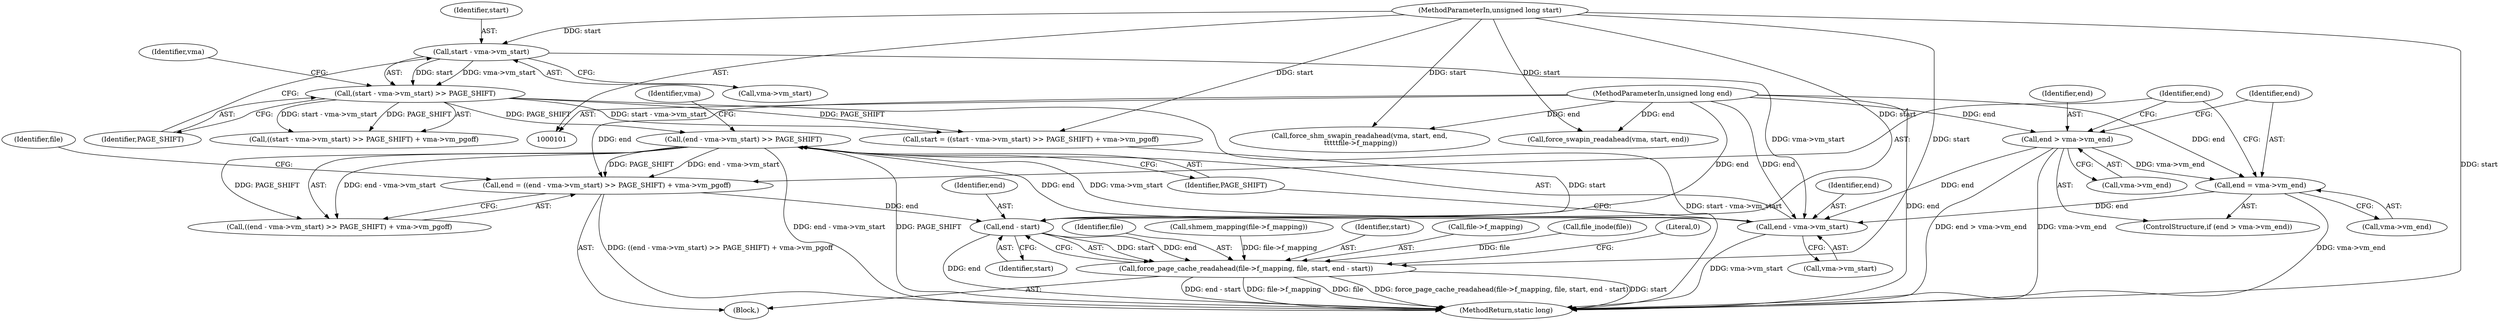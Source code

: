 digraph "0_linux_6ea8d958a2c95a1d514015d4e29ba21a8c0a1a91@integer" {
"1000173" [label="(Call,end = ((end - vma->vm_start) >> PAGE_SHIFT) + vma->vm_pgoff)"];
"1000176" [label="(Call,(end - vma->vm_start) >> PAGE_SHIFT)"];
"1000177" [label="(Call,end - vma->vm_start)"];
"1000163" [label="(Call,end > vma->vm_end)"];
"1000105" [label="(MethodParameterIn,unsigned long end)"];
"1000168" [label="(Call,end = vma->vm_end)"];
"1000153" [label="(Call,start - vma->vm_start)"];
"1000104" [label="(MethodParameterIn,unsigned long start)"];
"1000152" [label="(Call,(start - vma->vm_start) >> PAGE_SHIFT)"];
"1000192" [label="(Call,end - start)"];
"1000186" [label="(Call,force_page_cache_readahead(file->f_mapping, file, start, end - start))"];
"1000173" [label="(Call,end = ((end - vma->vm_start) >> PAGE_SHIFT) + vma->vm_pgoff)"];
"1000133" [label="(Call,force_shm_swapin_readahead(vma, start, end,\n \t\t\t\t\tfile->f_mapping))"];
"1000190" [label="(Identifier,file)"];
"1000177" [label="(Call,end - vma->vm_start)"];
"1000194" [label="(Identifier,start)"];
"1000192" [label="(Call,end - start)"];
"1000128" [label="(Call,shmem_mapping(file->f_mapping))"];
"1000168" [label="(Call,end = vma->vm_end)"];
"1000186" [label="(Call,force_page_cache_readahead(file->f_mapping, file, start, end - start))"];
"1000184" [label="(Identifier,vma)"];
"1000152" [label="(Call,(start - vma->vm_start) >> PAGE_SHIFT)"];
"1000155" [label="(Call,vma->vm_start)"];
"1000182" [label="(Identifier,PAGE_SHIFT)"];
"1000174" [label="(Identifier,end)"];
"1000164" [label="(Identifier,end)"];
"1000191" [label="(Identifier,start)"];
"1000105" [label="(MethodParameterIn,unsigned long end)"];
"1000162" [label="(ControlStructure,if (end > vma->vm_end))"];
"1000187" [label="(Call,file->f_mapping)"];
"1000197" [label="(MethodReturn,static long)"];
"1000178" [label="(Identifier,end)"];
"1000144" [label="(Call,file_inode(file))"];
"1000176" [label="(Call,(end - vma->vm_start) >> PAGE_SHIFT)"];
"1000170" [label="(Call,vma->vm_end)"];
"1000106" [label="(Block,)"];
"1000121" [label="(Call,force_swapin_readahead(vma, start, end))"];
"1000175" [label="(Call,((end - vma->vm_start) >> PAGE_SHIFT) + vma->vm_pgoff)"];
"1000158" [label="(Identifier,PAGE_SHIFT)"];
"1000196" [label="(Literal,0)"];
"1000163" [label="(Call,end > vma->vm_end)"];
"1000153" [label="(Call,start - vma->vm_start)"];
"1000149" [label="(Call,start = ((start - vma->vm_start) >> PAGE_SHIFT) + vma->vm_pgoff)"];
"1000154" [label="(Identifier,start)"];
"1000188" [label="(Identifier,file)"];
"1000160" [label="(Identifier,vma)"];
"1000179" [label="(Call,vma->vm_start)"];
"1000193" [label="(Identifier,end)"];
"1000104" [label="(MethodParameterIn,unsigned long start)"];
"1000151" [label="(Call,((start - vma->vm_start) >> PAGE_SHIFT) + vma->vm_pgoff)"];
"1000169" [label="(Identifier,end)"];
"1000165" [label="(Call,vma->vm_end)"];
"1000173" -> "1000106"  [label="AST: "];
"1000173" -> "1000175"  [label="CFG: "];
"1000174" -> "1000173"  [label="AST: "];
"1000175" -> "1000173"  [label="AST: "];
"1000188" -> "1000173"  [label="CFG: "];
"1000173" -> "1000197"  [label="DDG: ((end - vma->vm_start) >> PAGE_SHIFT) + vma->vm_pgoff"];
"1000176" -> "1000173"  [label="DDG: end - vma->vm_start"];
"1000176" -> "1000173"  [label="DDG: PAGE_SHIFT"];
"1000105" -> "1000173"  [label="DDG: end"];
"1000173" -> "1000192"  [label="DDG: end"];
"1000176" -> "1000175"  [label="AST: "];
"1000176" -> "1000182"  [label="CFG: "];
"1000177" -> "1000176"  [label="AST: "];
"1000182" -> "1000176"  [label="AST: "];
"1000184" -> "1000176"  [label="CFG: "];
"1000176" -> "1000197"  [label="DDG: PAGE_SHIFT"];
"1000176" -> "1000197"  [label="DDG: end - vma->vm_start"];
"1000176" -> "1000175"  [label="DDG: end - vma->vm_start"];
"1000176" -> "1000175"  [label="DDG: PAGE_SHIFT"];
"1000177" -> "1000176"  [label="DDG: end"];
"1000177" -> "1000176"  [label="DDG: vma->vm_start"];
"1000152" -> "1000176"  [label="DDG: PAGE_SHIFT"];
"1000177" -> "1000179"  [label="CFG: "];
"1000178" -> "1000177"  [label="AST: "];
"1000179" -> "1000177"  [label="AST: "];
"1000182" -> "1000177"  [label="CFG: "];
"1000177" -> "1000197"  [label="DDG: vma->vm_start"];
"1000163" -> "1000177"  [label="DDG: end"];
"1000168" -> "1000177"  [label="DDG: end"];
"1000105" -> "1000177"  [label="DDG: end"];
"1000153" -> "1000177"  [label="DDG: vma->vm_start"];
"1000163" -> "1000162"  [label="AST: "];
"1000163" -> "1000165"  [label="CFG: "];
"1000164" -> "1000163"  [label="AST: "];
"1000165" -> "1000163"  [label="AST: "];
"1000169" -> "1000163"  [label="CFG: "];
"1000174" -> "1000163"  [label="CFG: "];
"1000163" -> "1000197"  [label="DDG: end > vma->vm_end"];
"1000163" -> "1000197"  [label="DDG: vma->vm_end"];
"1000105" -> "1000163"  [label="DDG: end"];
"1000163" -> "1000168"  [label="DDG: vma->vm_end"];
"1000105" -> "1000101"  [label="AST: "];
"1000105" -> "1000197"  [label="DDG: end"];
"1000105" -> "1000121"  [label="DDG: end"];
"1000105" -> "1000133"  [label="DDG: end"];
"1000105" -> "1000168"  [label="DDG: end"];
"1000105" -> "1000192"  [label="DDG: end"];
"1000168" -> "1000162"  [label="AST: "];
"1000168" -> "1000170"  [label="CFG: "];
"1000169" -> "1000168"  [label="AST: "];
"1000170" -> "1000168"  [label="AST: "];
"1000174" -> "1000168"  [label="CFG: "];
"1000168" -> "1000197"  [label="DDG: vma->vm_end"];
"1000153" -> "1000152"  [label="AST: "];
"1000153" -> "1000155"  [label="CFG: "];
"1000154" -> "1000153"  [label="AST: "];
"1000155" -> "1000153"  [label="AST: "];
"1000158" -> "1000153"  [label="CFG: "];
"1000153" -> "1000152"  [label="DDG: start"];
"1000153" -> "1000152"  [label="DDG: vma->vm_start"];
"1000104" -> "1000153"  [label="DDG: start"];
"1000104" -> "1000101"  [label="AST: "];
"1000104" -> "1000197"  [label="DDG: start"];
"1000104" -> "1000121"  [label="DDG: start"];
"1000104" -> "1000133"  [label="DDG: start"];
"1000104" -> "1000149"  [label="DDG: start"];
"1000104" -> "1000186"  [label="DDG: start"];
"1000104" -> "1000192"  [label="DDG: start"];
"1000152" -> "1000151"  [label="AST: "];
"1000152" -> "1000158"  [label="CFG: "];
"1000158" -> "1000152"  [label="AST: "];
"1000160" -> "1000152"  [label="CFG: "];
"1000152" -> "1000197"  [label="DDG: start - vma->vm_start"];
"1000152" -> "1000149"  [label="DDG: start - vma->vm_start"];
"1000152" -> "1000149"  [label="DDG: PAGE_SHIFT"];
"1000152" -> "1000151"  [label="DDG: start - vma->vm_start"];
"1000152" -> "1000151"  [label="DDG: PAGE_SHIFT"];
"1000192" -> "1000186"  [label="AST: "];
"1000192" -> "1000194"  [label="CFG: "];
"1000193" -> "1000192"  [label="AST: "];
"1000194" -> "1000192"  [label="AST: "];
"1000186" -> "1000192"  [label="CFG: "];
"1000192" -> "1000197"  [label="DDG: end"];
"1000192" -> "1000186"  [label="DDG: start"];
"1000192" -> "1000186"  [label="DDG: end"];
"1000149" -> "1000192"  [label="DDG: start"];
"1000186" -> "1000106"  [label="AST: "];
"1000187" -> "1000186"  [label="AST: "];
"1000190" -> "1000186"  [label="AST: "];
"1000191" -> "1000186"  [label="AST: "];
"1000196" -> "1000186"  [label="CFG: "];
"1000186" -> "1000197"  [label="DDG: file->f_mapping"];
"1000186" -> "1000197"  [label="DDG: file"];
"1000186" -> "1000197"  [label="DDG: force_page_cache_readahead(file->f_mapping, file, start, end - start)"];
"1000186" -> "1000197"  [label="DDG: start"];
"1000186" -> "1000197"  [label="DDG: end - start"];
"1000128" -> "1000186"  [label="DDG: file->f_mapping"];
"1000144" -> "1000186"  [label="DDG: file"];
}
